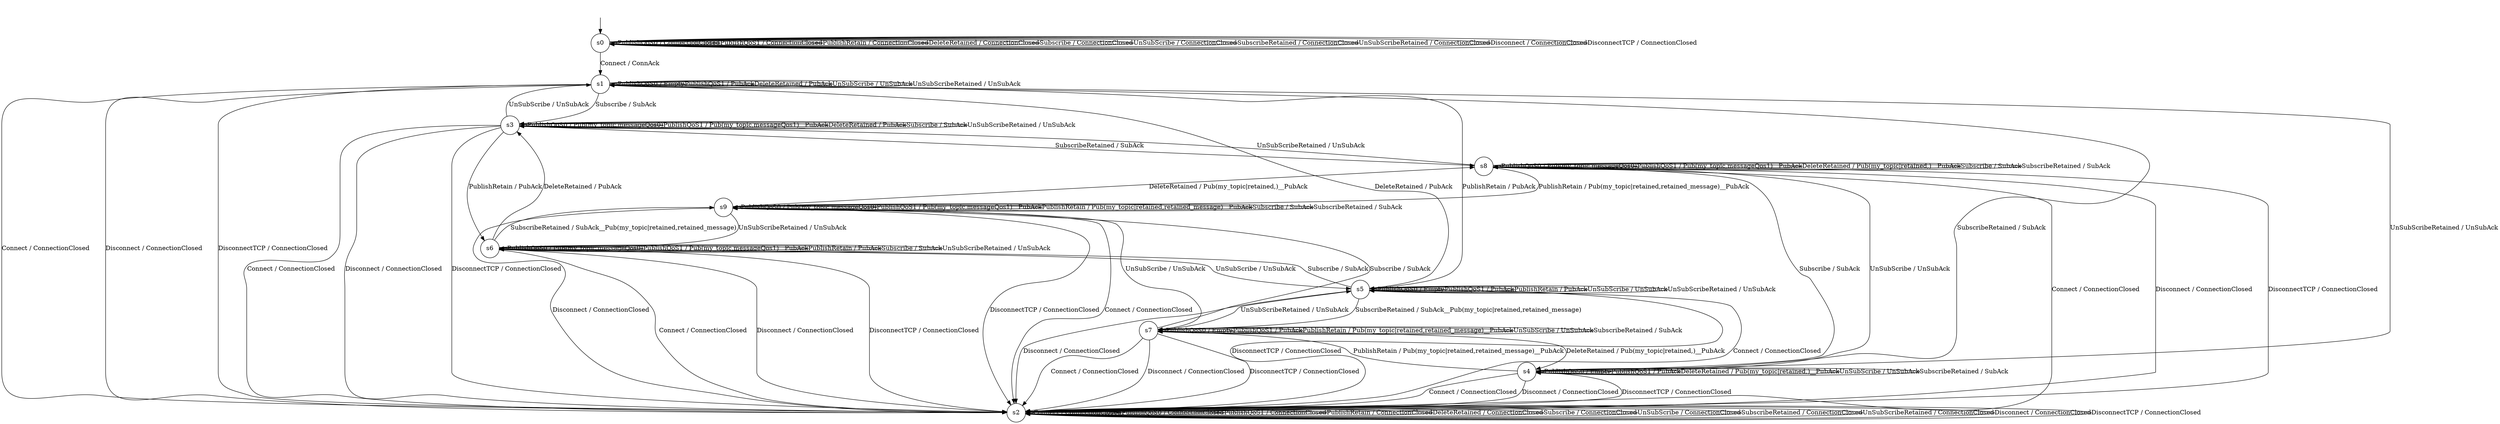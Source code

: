 digraph g {
__start0 [label="" shape="none"];

	s0 [shape="circle" label="s0"];
	s1 [shape="circle" label="s1"];
	s2 [shape="circle" label="s2"];
	s3 [shape="circle" label="s3"];
	s4 [shape="circle" label="s4"];
	s5 [shape="circle" label="s5"];
	s6 [shape="circle" label="s6"];
	s7 [shape="circle" label="s7"];
	s8 [shape="circle" label="s8"];
	s9 [shape="circle" label="s9"];
	s0 -> s1 [label="Connect / ConnAck"];
	s0 -> s0 [label="PublishQoS0 / ConnectionClosed"];
	s0 -> s0 [label="PublishQoS1 / ConnectionClosed"];
	s0 -> s0 [label="PublishRetain / ConnectionClosed"];
	s0 -> s0 [label="DeleteRetained / ConnectionClosed"];
	s0 -> s0 [label="Subscribe / ConnectionClosed"];
	s0 -> s0 [label="UnSubScribe / ConnectionClosed"];
	s0 -> s0 [label="SubscribeRetained / ConnectionClosed"];
	s0 -> s0 [label="UnSubScribeRetained / ConnectionClosed"];
	s0 -> s0 [label="Disconnect / ConnectionClosed"];
	s0 -> s0 [label="DisconnectTCP / ConnectionClosed"];
	s1 -> s2 [label="Connect / ConnectionClosed"];
	s1 -> s1 [label="PublishQoS0 / Empty"];
	s1 -> s1 [label="PublishQoS1 / PubAck"];
	s1 -> s5 [label="PublishRetain / PubAck"];
	s1 -> s1 [label="DeleteRetained / PubAck"];
	s1 -> s3 [label="Subscribe / SubAck"];
	s1 -> s1 [label="UnSubScribe / UnSubAck"];
	s1 -> s4 [label="SubscribeRetained / SubAck"];
	s1 -> s1 [label="UnSubScribeRetained / UnSubAck"];
	s1 -> s2 [label="Disconnect / ConnectionClosed"];
	s1 -> s2 [label="DisconnectTCP / ConnectionClosed"];
	s2 -> s2 [label="Connect / ConnectionClosed"];
	s2 -> s2 [label="PublishQoS0 / ConnectionClosed"];
	s2 -> s2 [label="PublishQoS1 / ConnectionClosed"];
	s2 -> s2 [label="PublishRetain / ConnectionClosed"];
	s2 -> s2 [label="DeleteRetained / ConnectionClosed"];
	s2 -> s2 [label="Subscribe / ConnectionClosed"];
	s2 -> s2 [label="UnSubScribe / ConnectionClosed"];
	s2 -> s2 [label="SubscribeRetained / ConnectionClosed"];
	s2 -> s2 [label="UnSubScribeRetained / ConnectionClosed"];
	s2 -> s2 [label="Disconnect / ConnectionClosed"];
	s2 -> s2 [label="DisconnectTCP / ConnectionClosed"];
	s3 -> s2 [label="Connect / ConnectionClosed"];
	s3 -> s3 [label="PublishQoS0 / Pub(my_topic,messageQos0)"];
	s3 -> s3 [label="PublishQoS1 / Pub(my_topic,messageQos1)__PubAck"];
	s3 -> s6 [label="PublishRetain / PubAck"];
	s3 -> s3 [label="DeleteRetained / PubAck"];
	s3 -> s3 [label="Subscribe / SubAck"];
	s3 -> s1 [label="UnSubScribe / UnSubAck"];
	s3 -> s8 [label="SubscribeRetained / SubAck"];
	s3 -> s3 [label="UnSubScribeRetained / UnSubAck"];
	s3 -> s2 [label="Disconnect / ConnectionClosed"];
	s3 -> s2 [label="DisconnectTCP / ConnectionClosed"];
	s4 -> s2 [label="Connect / ConnectionClosed"];
	s4 -> s4 [label="PublishQoS0 / Empty"];
	s4 -> s4 [label="PublishQoS1 / PubAck"];
	s4 -> s7 [label="PublishRetain / Pub(my_topic|retained,retained_message)__PubAck"];
	s4 -> s4 [label="DeleteRetained / Pub(my_topic|retained,)__PubAck"];
	s4 -> s8 [label="Subscribe / SubAck"];
	s4 -> s4 [label="UnSubScribe / UnSubAck"];
	s4 -> s4 [label="SubscribeRetained / SubAck"];
	s4 -> s1 [label="UnSubScribeRetained / UnSubAck"];
	s4 -> s2 [label="Disconnect / ConnectionClosed"];
	s4 -> s2 [label="DisconnectTCP / ConnectionClosed"];
	s5 -> s2 [label="Connect / ConnectionClosed"];
	s5 -> s5 [label="PublishQoS0 / Empty"];
	s5 -> s5 [label="PublishQoS1 / PubAck"];
	s5 -> s5 [label="PublishRetain / PubAck"];
	s5 -> s1 [label="DeleteRetained / PubAck"];
	s5 -> s6 [label="Subscribe / SubAck"];
	s5 -> s5 [label="UnSubScribe / UnSubAck"];
	s5 -> s7 [label="SubscribeRetained / SubAck__Pub(my_topic|retained,retained_message)"];
	s5 -> s5 [label="UnSubScribeRetained / UnSubAck"];
	s5 -> s2 [label="Disconnect / ConnectionClosed"];
	s5 -> s2 [label="DisconnectTCP / ConnectionClosed"];
	s6 -> s2 [label="Connect / ConnectionClosed"];
	s6 -> s6 [label="PublishQoS0 / Pub(my_topic,messageQos0)"];
	s6 -> s6 [label="PublishQoS1 / Pub(my_topic,messageQos1)__PubAck"];
	s6 -> s6 [label="PublishRetain / PubAck"];
	s6 -> s3 [label="DeleteRetained / PubAck"];
	s6 -> s6 [label="Subscribe / SubAck"];
	s6 -> s5 [label="UnSubScribe / UnSubAck"];
	s6 -> s9 [label="SubscribeRetained / SubAck__Pub(my_topic|retained,retained_message)"];
	s6 -> s6 [label="UnSubScribeRetained / UnSubAck"];
	s6 -> s2 [label="Disconnect / ConnectionClosed"];
	s6 -> s2 [label="DisconnectTCP / ConnectionClosed"];
	s7 -> s2 [label="Connect / ConnectionClosed"];
	s7 -> s7 [label="PublishQoS0 / Empty"];
	s7 -> s7 [label="PublishQoS1 / PubAck"];
	s7 -> s7 [label="PublishRetain / Pub(my_topic|retained,retained_message)__PubAck"];
	s7 -> s4 [label="DeleteRetained / Pub(my_topic|retained,)__PubAck"];
	s7 -> s9 [label="Subscribe / SubAck"];
	s7 -> s7 [label="UnSubScribe / UnSubAck"];
	s7 -> s7 [label="SubscribeRetained / SubAck"];
	s7 -> s5 [label="UnSubScribeRetained / UnSubAck"];
	s7 -> s2 [label="Disconnect / ConnectionClosed"];
	s7 -> s2 [label="DisconnectTCP / ConnectionClosed"];
	s8 -> s2 [label="Connect / ConnectionClosed"];
	s8 -> s8 [label="PublishQoS0 / Pub(my_topic,messageQos0)"];
	s8 -> s8 [label="PublishQoS1 / Pub(my_topic,messageQos1)__PubAck"];
	s8 -> s9 [label="PublishRetain / Pub(my_topic|retained,retained_message)__PubAck"];
	s8 -> s8 [label="DeleteRetained / Pub(my_topic|retained,)__PubAck"];
	s8 -> s8 [label="Subscribe / SubAck"];
	s8 -> s4 [label="UnSubScribe / UnSubAck"];
	s8 -> s8 [label="SubscribeRetained / SubAck"];
	s8 -> s3 [label="UnSubScribeRetained / UnSubAck"];
	s8 -> s2 [label="Disconnect / ConnectionClosed"];
	s8 -> s2 [label="DisconnectTCP / ConnectionClosed"];
	s9 -> s2 [label="Connect / ConnectionClosed"];
	s9 -> s9 [label="PublishQoS0 / Pub(my_topic,messageQos0)"];
	s9 -> s9 [label="PublishQoS1 / Pub(my_topic,messageQos1)__PubAck"];
	s9 -> s9 [label="PublishRetain / Pub(my_topic|retained,retained_message)__PubAck"];
	s9 -> s8 [label="DeleteRetained / Pub(my_topic|retained,)__PubAck"];
	s9 -> s9 [label="Subscribe / SubAck"];
	s9 -> s7 [label="UnSubScribe / UnSubAck"];
	s9 -> s9 [label="SubscribeRetained / SubAck"];
	s9 -> s6 [label="UnSubScribeRetained / UnSubAck"];
	s9 -> s2 [label="Disconnect / ConnectionClosed"];
	s9 -> s2 [label="DisconnectTCP / ConnectionClosed"];

__start0 -> s0;
}
